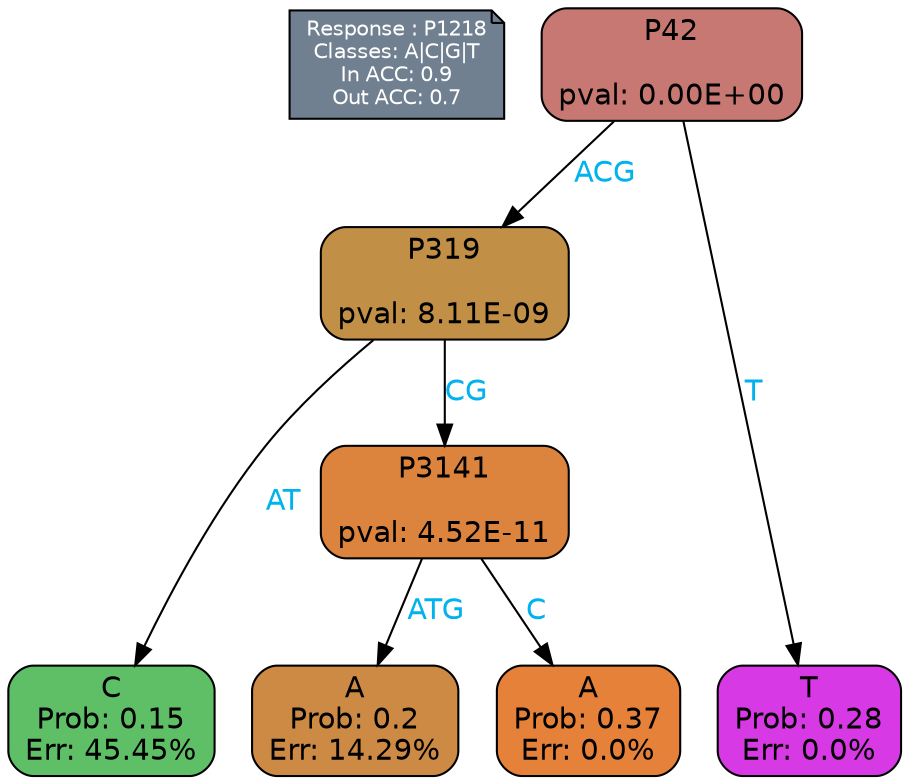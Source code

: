 digraph Tree {
node [shape=box, style="filled, rounded", color="black", fontname=helvetica] ;
graph [ranksep=equally, splines=polylines, bgcolor=transparent, dpi=600] ;
edge [fontname=helvetica] ;
LEGEND [label="Response : P1218
Classes: A|C|G|T
In ACC: 0.9
Out ACC: 0.7
",shape=note,align=left,style=filled,fillcolor="slategray",fontcolor="white",fontsize=10];1 [label="P42

pval: 0.00E+00", fillcolor="#c77873"] ;
2 [label="P319

pval: 8.11E-09", fillcolor="#c19046"] ;
3 [label="C
Prob: 0.15
Err: 45.45%", fillcolor="#5fbf67"] ;
4 [label="P3141

pval: 4.52E-11", fillcolor="#dc843d"] ;
5 [label="A
Prob: 0.2
Err: 14.29%", fillcolor="#cd8a45"] ;
6 [label="A
Prob: 0.37
Err: 0.0%", fillcolor="#e58139"] ;
7 [label="T
Prob: 0.28
Err: 0.0%", fillcolor="#d739e5"] ;
1 -> 2 [label="ACG",fontcolor=deepskyblue2] ;
1 -> 7 [label="T",fontcolor=deepskyblue2] ;
2 -> 3 [label="AT",fontcolor=deepskyblue2] ;
2 -> 4 [label="CG",fontcolor=deepskyblue2] ;
4 -> 5 [label="ATG",fontcolor=deepskyblue2] ;
4 -> 6 [label="C",fontcolor=deepskyblue2] ;
{rank = same; 3;5;6;7;}{rank = same; LEGEND;1;}}